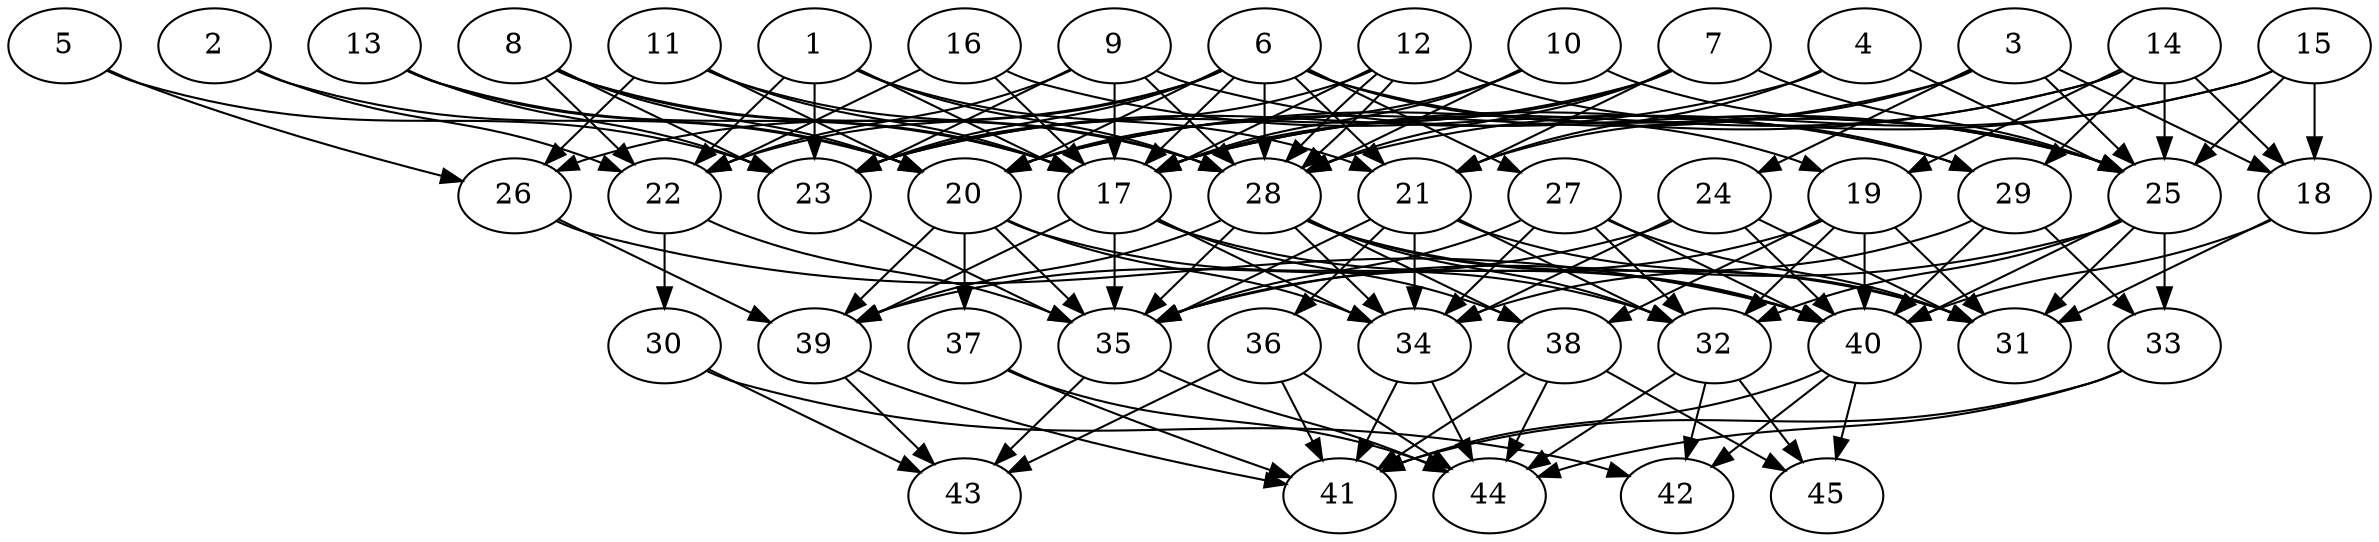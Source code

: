 // DAG automatically generated by daggen at Thu Oct  3 14:07:25 2019
// ./daggen --dot -n 45 --ccr 0.4 --fat 0.7 --regular 0.5 --density 0.7 --mindata 5242880 --maxdata 52428800 
digraph G {
  1 [size="126041600", alpha="0.13", expect_size="50416640"] 
  1 -> 17 [size ="50416640"]
  1 -> 21 [size ="50416640"]
  1 -> 22 [size ="50416640"]
  1 -> 23 [size ="50416640"]
  1 -> 28 [size ="50416640"]
  2 [size="130913280", alpha="0.19", expect_size="52365312"] 
  2 -> 20 [size ="52365312"]
  2 -> 22 [size ="52365312"]
  3 [size="86796800", alpha="0.14", expect_size="34718720"] 
  3 -> 18 [size ="34718720"]
  3 -> 20 [size ="34718720"]
  3 -> 21 [size ="34718720"]
  3 -> 24 [size ="34718720"]
  3 -> 25 [size ="34718720"]
  4 [size="43207680", alpha="0.02", expect_size="17283072"] 
  4 -> 21 [size ="17283072"]
  4 -> 23 [size ="17283072"]
  4 -> 25 [size ="17283072"]
  5 [size="33873920", alpha="0.00", expect_size="13549568"] 
  5 -> 23 [size ="13549568"]
  5 -> 26 [size ="13549568"]
  6 [size="44454400", alpha="0.12", expect_size="17781760"] 
  6 -> 17 [size ="17781760"]
  6 -> 19 [size ="17781760"]
  6 -> 20 [size ="17781760"]
  6 -> 21 [size ="17781760"]
  6 -> 22 [size ="17781760"]
  6 -> 23 [size ="17781760"]
  6 -> 25 [size ="17781760"]
  6 -> 26 [size ="17781760"]
  6 -> 27 [size ="17781760"]
  6 -> 28 [size ="17781760"]
  7 [size="43166720", alpha="0.01", expect_size="17266688"] 
  7 -> 17 [size ="17266688"]
  7 -> 21 [size ="17266688"]
  7 -> 23 [size ="17266688"]
  7 -> 25 [size ="17266688"]
  7 -> 28 [size ="17266688"]
  8 [size="87459840", alpha="0.15", expect_size="34983936"] 
  8 -> 17 [size ="34983936"]
  8 -> 20 [size ="34983936"]
  8 -> 22 [size ="34983936"]
  8 -> 23 [size ="34983936"]
  8 -> 28 [size ="34983936"]
  9 [size="98833920", alpha="0.05", expect_size="39533568"] 
  9 -> 17 [size ="39533568"]
  9 -> 22 [size ="39533568"]
  9 -> 23 [size ="39533568"]
  9 -> 25 [size ="39533568"]
  9 -> 28 [size ="39533568"]
  10 [size="61073920", alpha="0.11", expect_size="24429568"] 
  10 -> 17 [size ="24429568"]
  10 -> 20 [size ="24429568"]
  10 -> 25 [size ="24429568"]
  10 -> 28 [size ="24429568"]
  11 [size="114004480", alpha="0.10", expect_size="45601792"] 
  11 -> 17 [size ="45601792"]
  11 -> 20 [size ="45601792"]
  11 -> 26 [size ="45601792"]
  11 -> 28 [size ="45601792"]
  12 [size="72545280", alpha="0.08", expect_size="29018112"] 
  12 -> 17 [size ="29018112"]
  12 -> 23 [size ="29018112"]
  12 -> 28 [size ="29018112"]
  12 -> 28 [size ="29018112"]
  12 -> 29 [size ="29018112"]
  13 [size="66368000", alpha="0.15", expect_size="26547200"] 
  13 -> 17 [size ="26547200"]
  13 -> 20 [size ="26547200"]
  13 -> 23 [size ="26547200"]
  14 [size="29184000", alpha="0.14", expect_size="11673600"] 
  14 -> 17 [size ="11673600"]
  14 -> 18 [size ="11673600"]
  14 -> 19 [size ="11673600"]
  14 -> 20 [size ="11673600"]
  14 -> 25 [size ="11673600"]
  14 -> 29 [size ="11673600"]
  15 [size="39091200", alpha="0.06", expect_size="15636480"] 
  15 -> 17 [size ="15636480"]
  15 -> 18 [size ="15636480"]
  15 -> 25 [size ="15636480"]
  15 -> 28 [size ="15636480"]
  16 [size="39249920", alpha="0.19", expect_size="15699968"] 
  16 -> 17 [size ="15699968"]
  16 -> 22 [size ="15699968"]
  16 -> 29 [size ="15699968"]
  17 [size="109647360", alpha="0.17", expect_size="43858944"] 
  17 -> 34 [size ="43858944"]
  17 -> 35 [size ="43858944"]
  17 -> 38 [size ="43858944"]
  17 -> 39 [size ="43858944"]
  17 -> 40 [size ="43858944"]
  18 [size="116203520", alpha="0.15", expect_size="46481408"] 
  18 -> 31 [size ="46481408"]
  18 -> 40 [size ="46481408"]
  19 [size="89446400", alpha="0.05", expect_size="35778560"] 
  19 -> 31 [size ="35778560"]
  19 -> 32 [size ="35778560"]
  19 -> 35 [size ="35778560"]
  19 -> 38 [size ="35778560"]
  19 -> 40 [size ="35778560"]
  20 [size="116815360", alpha="0.04", expect_size="46726144"] 
  20 -> 32 [size ="46726144"]
  20 -> 34 [size ="46726144"]
  20 -> 35 [size ="46726144"]
  20 -> 37 [size ="46726144"]
  20 -> 39 [size ="46726144"]
  21 [size="63357440", alpha="0.03", expect_size="25342976"] 
  21 -> 31 [size ="25342976"]
  21 -> 32 [size ="25342976"]
  21 -> 34 [size ="25342976"]
  21 -> 35 [size ="25342976"]
  21 -> 36 [size ="25342976"]
  22 [size="125148160", alpha="0.01", expect_size="50059264"] 
  22 -> 30 [size ="50059264"]
  22 -> 35 [size ="50059264"]
  23 [size="53488640", alpha="0.12", expect_size="21395456"] 
  23 -> 35 [size ="21395456"]
  24 [size="22220800", alpha="0.09", expect_size="8888320"] 
  24 -> 31 [size ="8888320"]
  24 -> 34 [size ="8888320"]
  24 -> 39 [size ="8888320"]
  24 -> 40 [size ="8888320"]
  25 [size="105077760", alpha="0.08", expect_size="42031104"] 
  25 -> 31 [size ="42031104"]
  25 -> 32 [size ="42031104"]
  25 -> 33 [size ="42031104"]
  25 -> 35 [size ="42031104"]
  25 -> 40 [size ="42031104"]
  26 [size="21143040", alpha="0.13", expect_size="8457216"] 
  26 -> 39 [size ="8457216"]
  26 -> 40 [size ="8457216"]
  27 [size="13752320", alpha="0.03", expect_size="5500928"] 
  27 -> 31 [size ="5500928"]
  27 -> 32 [size ="5500928"]
  27 -> 34 [size ="5500928"]
  27 -> 35 [size ="5500928"]
  27 -> 40 [size ="5500928"]
  28 [size="112343040", alpha="0.06", expect_size="44937216"] 
  28 -> 31 [size ="44937216"]
  28 -> 32 [size ="44937216"]
  28 -> 34 [size ="44937216"]
  28 -> 35 [size ="44937216"]
  28 -> 38 [size ="44937216"]
  28 -> 39 [size ="44937216"]
  28 -> 40 [size ="44937216"]
  29 [size="80714240", alpha="0.03", expect_size="32285696"] 
  29 -> 33 [size ="32285696"]
  29 -> 34 [size ="32285696"]
  29 -> 40 [size ="32285696"]
  30 [size="108930560", alpha="0.09", expect_size="43572224"] 
  30 -> 42 [size ="43572224"]
  30 -> 43 [size ="43572224"]
  31 [size="15838720", alpha="0.11", expect_size="6335488"] 
  32 [size="32343040", alpha="0.04", expect_size="12937216"] 
  32 -> 42 [size ="12937216"]
  32 -> 44 [size ="12937216"]
  32 -> 45 [size ="12937216"]
  33 [size="40320000", alpha="0.05", expect_size="16128000"] 
  33 -> 41 [size ="16128000"]
  33 -> 44 [size ="16128000"]
  34 [size="113456640", alpha="0.09", expect_size="45382656"] 
  34 -> 41 [size ="45382656"]
  34 -> 44 [size ="45382656"]
  35 [size="45931520", alpha="0.18", expect_size="18372608"] 
  35 -> 43 [size ="18372608"]
  35 -> 44 [size ="18372608"]
  36 [size="94438400", alpha="0.11", expect_size="37775360"] 
  36 -> 41 [size ="37775360"]
  36 -> 43 [size ="37775360"]
  36 -> 44 [size ="37775360"]
  37 [size="54402560", alpha="0.01", expect_size="21761024"] 
  37 -> 41 [size ="21761024"]
  37 -> 44 [size ="21761024"]
  38 [size="73843200", alpha="0.08", expect_size="29537280"] 
  38 -> 41 [size ="29537280"]
  38 -> 44 [size ="29537280"]
  38 -> 45 [size ="29537280"]
  39 [size="109155840", alpha="0.08", expect_size="43662336"] 
  39 -> 41 [size ="43662336"]
  39 -> 43 [size ="43662336"]
  40 [size="128097280", alpha="0.05", expect_size="51238912"] 
  40 -> 41 [size ="51238912"]
  40 -> 42 [size ="51238912"]
  40 -> 45 [size ="51238912"]
  41 [size="60672000", alpha="0.11", expect_size="24268800"] 
  42 [size="125744640", alpha="0.16", expect_size="50297856"] 
  43 [size="28858880", alpha="0.08", expect_size="11543552"] 
  44 [size="59205120", alpha="0.02", expect_size="23682048"] 
  45 [size="114897920", alpha="0.11", expect_size="45959168"] 
}

